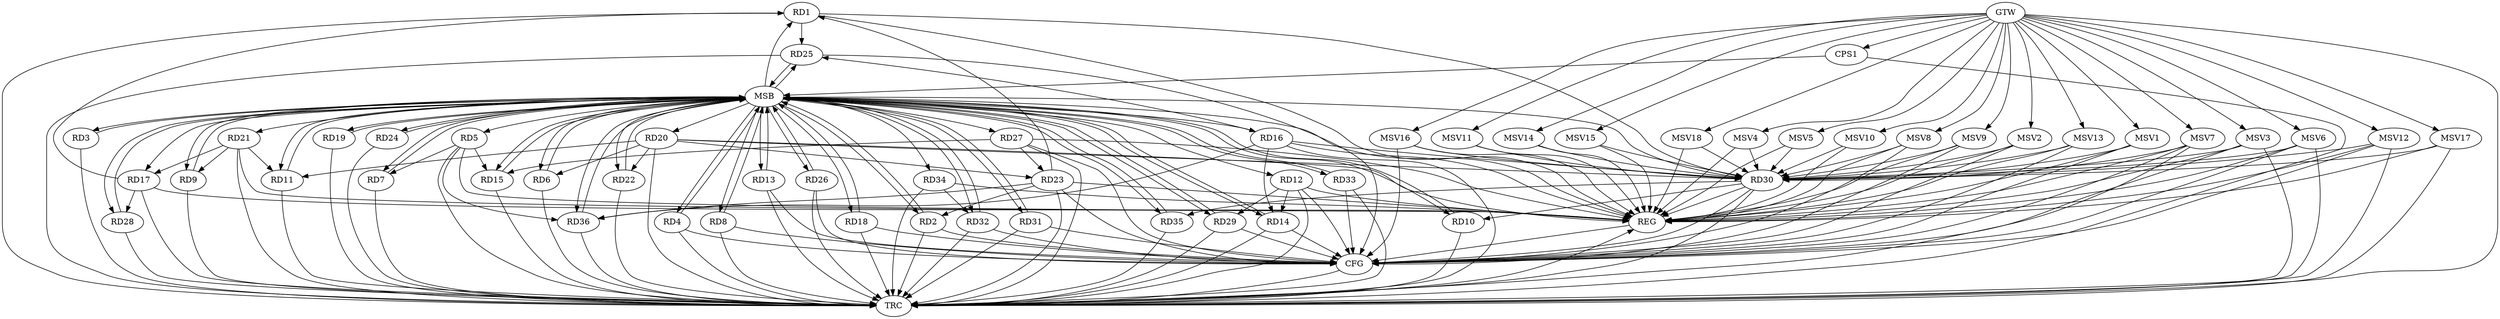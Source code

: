 strict digraph G {
  RD1 [ label="RD1" ];
  RD2 [ label="RD2" ];
  RD3 [ label="RD3" ];
  RD4 [ label="RD4" ];
  RD5 [ label="RD5" ];
  RD6 [ label="RD6" ];
  RD7 [ label="RD7" ];
  RD8 [ label="RD8" ];
  RD9 [ label="RD9" ];
  RD10 [ label="RD10" ];
  RD11 [ label="RD11" ];
  RD12 [ label="RD12" ];
  RD13 [ label="RD13" ];
  RD14 [ label="RD14" ];
  RD15 [ label="RD15" ];
  RD16 [ label="RD16" ];
  RD17 [ label="RD17" ];
  RD18 [ label="RD18" ];
  RD19 [ label="RD19" ];
  RD20 [ label="RD20" ];
  RD21 [ label="RD21" ];
  RD22 [ label="RD22" ];
  RD23 [ label="RD23" ];
  RD24 [ label="RD24" ];
  RD25 [ label="RD25" ];
  RD26 [ label="RD26" ];
  RD27 [ label="RD27" ];
  RD28 [ label="RD28" ];
  RD29 [ label="RD29" ];
  RD30 [ label="RD30" ];
  RD31 [ label="RD31" ];
  RD32 [ label="RD32" ];
  RD33 [ label="RD33" ];
  RD34 [ label="RD34" ];
  RD35 [ label="RD35" ];
  RD36 [ label="RD36" ];
  CPS1 [ label="CPS1" ];
  GTW [ label="GTW" ];
  REG [ label="REG" ];
  MSB [ label="MSB" ];
  CFG [ label="CFG" ];
  TRC [ label="TRC" ];
  MSV1 [ label="MSV1" ];
  MSV2 [ label="MSV2" ];
  MSV3 [ label="MSV3" ];
  MSV4 [ label="MSV4" ];
  MSV5 [ label="MSV5" ];
  MSV6 [ label="MSV6" ];
  MSV7 [ label="MSV7" ];
  MSV8 [ label="MSV8" ];
  MSV9 [ label="MSV9" ];
  MSV10 [ label="MSV10" ];
  MSV11 [ label="MSV11" ];
  MSV12 [ label="MSV12" ];
  MSV13 [ label="MSV13" ];
  MSV14 [ label="MSV14" ];
  MSV15 [ label="MSV15" ];
  MSV16 [ label="MSV16" ];
  MSV17 [ label="MSV17" ];
  MSV18 [ label="MSV18" ];
  RD17 -> RD1;
  RD23 -> RD1;
  RD1 -> RD25;
  RD1 -> RD30;
  RD23 -> RD2;
  RD5 -> RD7;
  RD5 -> RD15;
  RD5 -> RD36;
  RD20 -> RD6;
  RD21 -> RD9;
  RD30 -> RD10;
  RD20 -> RD11;
  RD21 -> RD11;
  RD12 -> RD14;
  RD12 -> RD29;
  RD16 -> RD14;
  RD27 -> RD15;
  RD16 -> RD25;
  RD16 -> RD30;
  RD16 -> RD36;
  RD21 -> RD17;
  RD17 -> RD28;
  RD20 -> RD22;
  RD20 -> RD23;
  RD20 -> RD30;
  RD27 -> RD23;
  RD23 -> RD36;
  RD30 -> RD35;
  RD34 -> RD32;
  GTW -> CPS1;
  RD1 -> REG;
  RD5 -> REG;
  RD12 -> REG;
  RD16 -> REG;
  RD17 -> REG;
  RD20 -> REG;
  RD21 -> REG;
  RD23 -> REG;
  RD27 -> REG;
  RD30 -> REG;
  RD34 -> REG;
  RD2 -> MSB;
  MSB -> RD15;
  MSB -> RD35;
  MSB -> REG;
  RD3 -> MSB;
  MSB -> RD5;
  MSB -> RD22;
  MSB -> RD26;
  MSB -> RD30;
  MSB -> RD34;
  RD4 -> MSB;
  MSB -> RD10;
  MSB -> RD13;
  MSB -> RD16;
  MSB -> RD25;
  RD6 -> MSB;
  MSB -> RD7;
  MSB -> RD17;
  MSB -> RD28;
  RD7 -> MSB;
  MSB -> RD6;
  MSB -> RD12;
  MSB -> RD20;
  MSB -> RD21;
  MSB -> RD31;
  RD8 -> MSB;
  MSB -> RD1;
  MSB -> RD14;
  MSB -> RD27;
  MSB -> RD33;
  RD9 -> MSB;
  MSB -> RD8;
  RD10 -> MSB;
  MSB -> RD3;
  RD11 -> MSB;
  MSB -> RD9;
  RD13 -> MSB;
  MSB -> RD11;
  MSB -> RD24;
  RD14 -> MSB;
  MSB -> RD4;
  RD15 -> MSB;
  MSB -> RD18;
  RD18 -> MSB;
  RD19 -> MSB;
  RD22 -> MSB;
  RD24 -> MSB;
  RD25 -> MSB;
  RD26 -> MSB;
  MSB -> RD2;
  RD28 -> MSB;
  RD29 -> MSB;
  MSB -> RD19;
  RD31 -> MSB;
  MSB -> RD32;
  RD32 -> MSB;
  RD33 -> MSB;
  RD35 -> MSB;
  MSB -> RD36;
  RD36 -> MSB;
  MSB -> RD29;
  CPS1 -> MSB;
  RD18 -> CFG;
  RD31 -> CFG;
  RD33 -> CFG;
  RD8 -> CFG;
  RD30 -> CFG;
  RD25 -> CFG;
  RD4 -> CFG;
  RD32 -> CFG;
  RD27 -> CFG;
  RD12 -> CFG;
  RD2 -> CFG;
  RD29 -> CFG;
  RD26 -> CFG;
  RD13 -> CFG;
  RD14 -> CFG;
  RD23 -> CFG;
  REG -> CFG;
  RD1 -> TRC;
  RD2 -> TRC;
  RD3 -> TRC;
  RD4 -> TRC;
  RD5 -> TRC;
  RD6 -> TRC;
  RD7 -> TRC;
  RD8 -> TRC;
  RD9 -> TRC;
  RD10 -> TRC;
  RD11 -> TRC;
  RD12 -> TRC;
  RD13 -> TRC;
  RD14 -> TRC;
  RD15 -> TRC;
  RD16 -> TRC;
  RD17 -> TRC;
  RD18 -> TRC;
  RD19 -> TRC;
  RD20 -> TRC;
  RD21 -> TRC;
  RD22 -> TRC;
  RD23 -> TRC;
  RD24 -> TRC;
  RD25 -> TRC;
  RD26 -> TRC;
  RD27 -> TRC;
  RD28 -> TRC;
  RD29 -> TRC;
  RD30 -> TRC;
  RD31 -> TRC;
  RD32 -> TRC;
  RD33 -> TRC;
  RD34 -> TRC;
  RD35 -> TRC;
  RD36 -> TRC;
  CPS1 -> TRC;
  GTW -> TRC;
  CFG -> TRC;
  TRC -> REG;
  MSV1 -> RD30;
  GTW -> MSV1;
  MSV1 -> REG;
  MSV1 -> CFG;
  MSV2 -> RD30;
  GTW -> MSV2;
  MSV2 -> REG;
  MSV2 -> CFG;
  MSV3 -> RD30;
  GTW -> MSV3;
  MSV3 -> REG;
  MSV3 -> TRC;
  MSV3 -> CFG;
  MSV4 -> RD30;
  MSV5 -> RD30;
  GTW -> MSV4;
  MSV4 -> REG;
  GTW -> MSV5;
  MSV5 -> REG;
  MSV6 -> RD30;
  GTW -> MSV6;
  MSV6 -> REG;
  MSV6 -> TRC;
  MSV6 -> CFG;
  MSV7 -> RD30;
  GTW -> MSV7;
  MSV7 -> REG;
  MSV7 -> TRC;
  MSV7 -> CFG;
  MSV8 -> RD30;
  GTW -> MSV8;
  MSV8 -> REG;
  MSV8 -> CFG;
  MSV9 -> RD30;
  MSV10 -> RD30;
  GTW -> MSV9;
  MSV9 -> REG;
  MSV9 -> CFG;
  GTW -> MSV10;
  MSV10 -> REG;
  MSV11 -> RD30;
  GTW -> MSV11;
  MSV11 -> REG;
  MSV12 -> RD30;
  MSV13 -> RD30;
  MSV14 -> RD30;
  MSV15 -> RD30;
  GTW -> MSV12;
  MSV12 -> REG;
  MSV12 -> TRC;
  MSV12 -> CFG;
  GTW -> MSV13;
  MSV13 -> REG;
  MSV13 -> CFG;
  GTW -> MSV14;
  MSV14 -> REG;
  GTW -> MSV15;
  MSV15 -> REG;
  MSV16 -> RD30;
  MSV17 -> RD30;
  MSV18 -> RD30;
  GTW -> MSV16;
  MSV16 -> REG;
  MSV16 -> CFG;
  GTW -> MSV17;
  MSV17 -> REG;
  MSV17 -> TRC;
  GTW -> MSV18;
  MSV18 -> REG;
}
